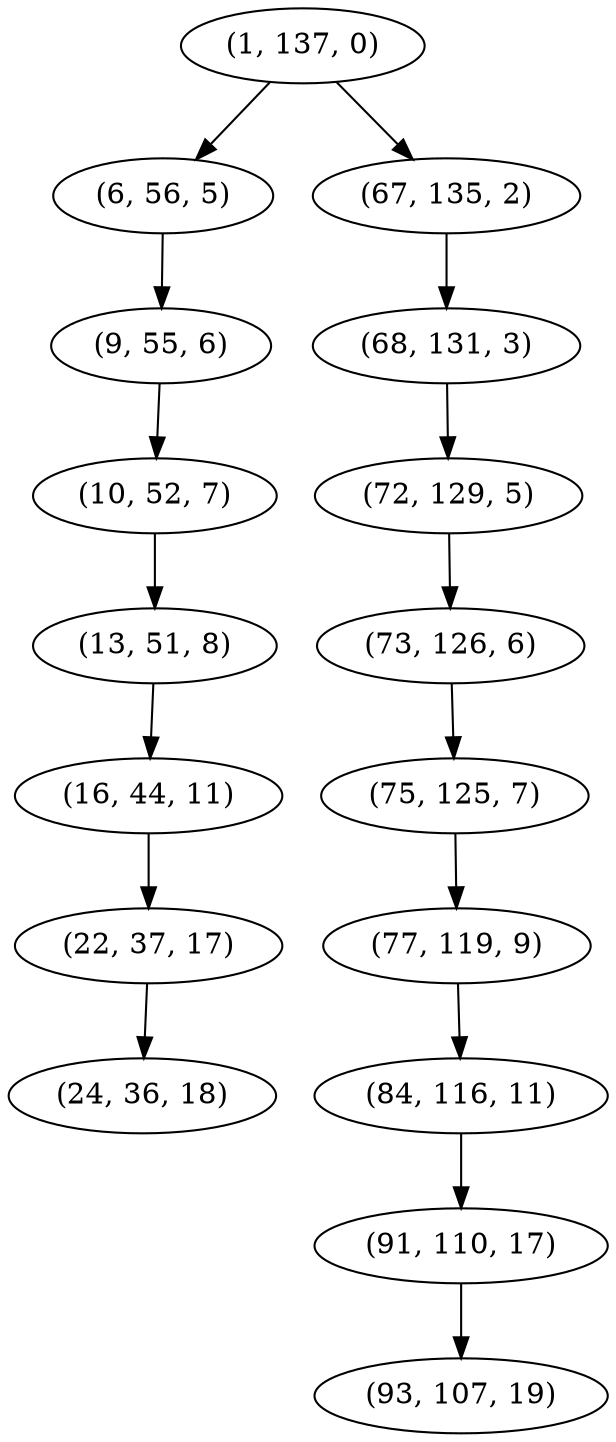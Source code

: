 digraph tree {
    "(1, 137, 0)";
    "(6, 56, 5)";
    "(9, 55, 6)";
    "(10, 52, 7)";
    "(13, 51, 8)";
    "(16, 44, 11)";
    "(22, 37, 17)";
    "(24, 36, 18)";
    "(67, 135, 2)";
    "(68, 131, 3)";
    "(72, 129, 5)";
    "(73, 126, 6)";
    "(75, 125, 7)";
    "(77, 119, 9)";
    "(84, 116, 11)";
    "(91, 110, 17)";
    "(93, 107, 19)";
    "(1, 137, 0)" -> "(6, 56, 5)";
    "(1, 137, 0)" -> "(67, 135, 2)";
    "(6, 56, 5)" -> "(9, 55, 6)";
    "(9, 55, 6)" -> "(10, 52, 7)";
    "(10, 52, 7)" -> "(13, 51, 8)";
    "(13, 51, 8)" -> "(16, 44, 11)";
    "(16, 44, 11)" -> "(22, 37, 17)";
    "(22, 37, 17)" -> "(24, 36, 18)";
    "(67, 135, 2)" -> "(68, 131, 3)";
    "(68, 131, 3)" -> "(72, 129, 5)";
    "(72, 129, 5)" -> "(73, 126, 6)";
    "(73, 126, 6)" -> "(75, 125, 7)";
    "(75, 125, 7)" -> "(77, 119, 9)";
    "(77, 119, 9)" -> "(84, 116, 11)";
    "(84, 116, 11)" -> "(91, 110, 17)";
    "(91, 110, 17)" -> "(93, 107, 19)";
}
